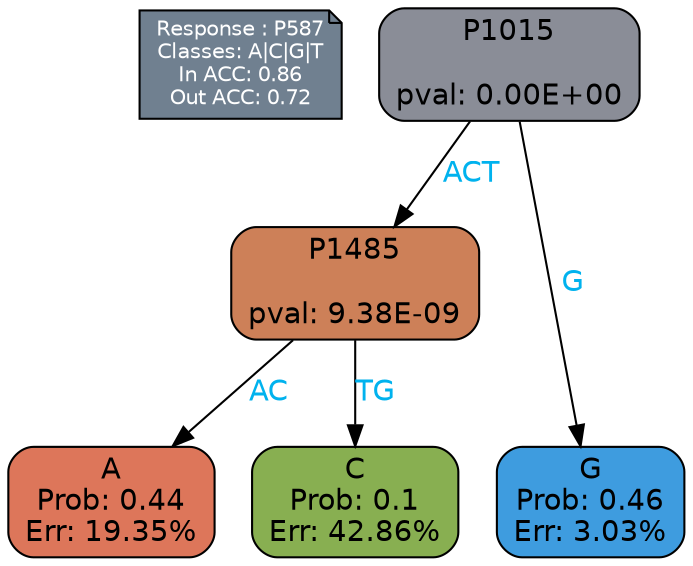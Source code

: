 digraph Tree {
node [shape=box, style="filled, rounded", color="black", fontname=helvetica] ;
graph [ranksep=equally, splines=polylines, bgcolor=transparent, dpi=600] ;
edge [fontname=helvetica] ;
LEGEND [label="Response : P587
Classes: A|C|G|T
In ACC: 0.86
Out ACC: 0.72
",shape=note,align=left,style=filled,fillcolor="slategray",fontcolor="white",fontsize=10];1 [label="P1015

pval: 0.00E+00", fillcolor="#8a8d97"] ;
2 [label="P1485

pval: 9.38E-09", fillcolor="#cd8058"] ;
3 [label="A
Prob: 0.44
Err: 19.35%", fillcolor="#dd765a"] ;
4 [label="C
Prob: 0.1
Err: 42.86%", fillcolor="#88af51"] ;
5 [label="G
Prob: 0.46
Err: 3.03%", fillcolor="#3e9cdf"] ;
1 -> 2 [label="ACT",fontcolor=deepskyblue2] ;
1 -> 5 [label="G",fontcolor=deepskyblue2] ;
2 -> 3 [label="AC",fontcolor=deepskyblue2] ;
2 -> 4 [label="TG",fontcolor=deepskyblue2] ;
{rank = same; 3;4;5;}{rank = same; LEGEND;1;}}